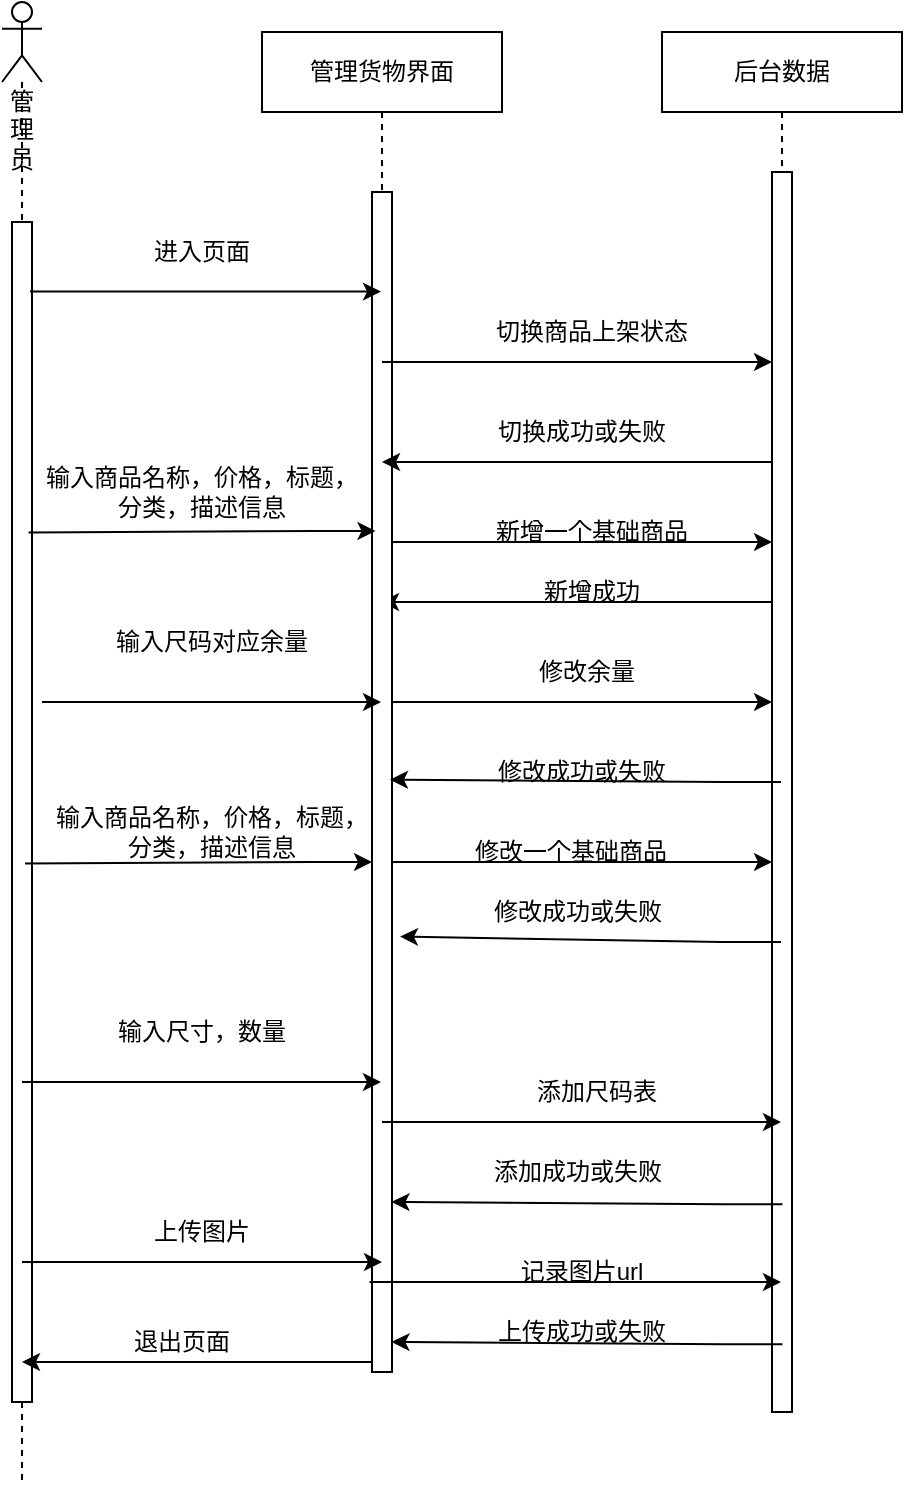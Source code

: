 <mxfile version="16.5.1" type="device"><diagram name="Page-1" id="13e1069c-82ec-6db2-03f1-153e76fe0fe0"><mxGraphModel dx="1258" dy="645" grid="1" gridSize="10" guides="1" tooltips="1" connect="1" arrows="1" fold="1" page="1" pageScale="1" pageWidth="1100" pageHeight="850" background="none" math="0" shadow="0"><root><mxCell id="0"/><mxCell id="1" parent="0"/><mxCell id="hWzBSRss5FS-x5V8_wRJ-20" value="管理员" style="shape=umlLifeline;participant=umlActor;perimeter=lifelinePerimeter;whiteSpace=wrap;html=1;container=1;collapsible=0;recursiveResize=0;verticalAlign=top;spacingTop=36;outlineConnect=0;" parent="1" vertex="1"><mxGeometry x="200" y="90" width="20" height="740" as="geometry"/></mxCell><mxCell id="hWzBSRss5FS-x5V8_wRJ-23" value="" style="html=1;points=[];perimeter=orthogonalPerimeter;" parent="hWzBSRss5FS-x5V8_wRJ-20" vertex="1"><mxGeometry x="5" y="110" width="10" height="590" as="geometry"/></mxCell><mxCell id="hWzBSRss5FS-x5V8_wRJ-22" value="后台数据" style="shape=umlLifeline;perimeter=lifelinePerimeter;whiteSpace=wrap;html=1;container=1;collapsible=0;recursiveResize=0;outlineConnect=0;" parent="1" vertex="1"><mxGeometry x="530" y="105" width="120" height="690" as="geometry"/></mxCell><mxCell id="hWzBSRss5FS-x5V8_wRJ-47" value="" style="html=1;points=[];perimeter=orthogonalPerimeter;" parent="hWzBSRss5FS-x5V8_wRJ-22" vertex="1"><mxGeometry x="55" y="70" width="10" height="620" as="geometry"/></mxCell><mxCell id="IEd3mME_uJgtx5iM_Hwl-4" value="" style="endArrow=classic;html=1;rounded=0;" parent="hWzBSRss5FS-x5V8_wRJ-22" edge="1"><mxGeometry width="50" height="50" relative="1" as="geometry"><mxPoint x="-140.5" y="255" as="sourcePoint"/><mxPoint x="55" y="255" as="targetPoint"/><Array as="points"><mxPoint x="-50" y="255"/></Array></mxGeometry></mxCell><mxCell id="IEd3mME_uJgtx5iM_Hwl-6" value="" style="endArrow=classic;html=1;rounded=0;" parent="hWzBSRss5FS-x5V8_wRJ-22" edge="1"><mxGeometry width="50" height="50" relative="1" as="geometry"><mxPoint x="-140.5" y="335" as="sourcePoint"/><mxPoint x="55" y="335" as="targetPoint"/><Array as="points"><mxPoint x="-50" y="335"/></Array></mxGeometry></mxCell><mxCell id="IEd3mME_uJgtx5iM_Hwl-7" value="" style="endArrow=classic;html=1;rounded=0;" parent="hWzBSRss5FS-x5V8_wRJ-22" edge="1"><mxGeometry width="50" height="50" relative="1" as="geometry"><mxPoint x="-140.5" y="415" as="sourcePoint"/><mxPoint x="55" y="415" as="targetPoint"/><Array as="points"><mxPoint x="-50" y="415"/></Array></mxGeometry></mxCell><mxCell id="IEd3mME_uJgtx5iM_Hwl-12" value="" style="endArrow=classic;html=1;rounded=0;exitX=0;exitY=0.265;exitDx=0;exitDy=0;exitPerimeter=0;" parent="hWzBSRss5FS-x5V8_wRJ-22" edge="1"><mxGeometry width="50" height="50" relative="1" as="geometry"><mxPoint x="55" y="285.0" as="sourcePoint"/><mxPoint x="-140.5" y="285.0" as="targetPoint"/></mxGeometry></mxCell><mxCell id="IEd3mME_uJgtx5iM_Hwl-14" value="修改余量" style="text;html=1;strokeColor=none;fillColor=none;align=center;verticalAlign=middle;whiteSpace=wrap;rounded=0;" parent="hWzBSRss5FS-x5V8_wRJ-22" vertex="1"><mxGeometry x="-130" y="305" width="185" height="30" as="geometry"/></mxCell><mxCell id="IEd3mME_uJgtx5iM_Hwl-32" value="" style="endArrow=classic;html=1;rounded=0;entryX=0.9;entryY=0.498;entryDx=0;entryDy=0;entryPerimeter=0;" parent="hWzBSRss5FS-x5V8_wRJ-22" edge="1"><mxGeometry width="50" height="50" relative="1" as="geometry"><mxPoint x="60.25" y="586.18" as="sourcePoint"/><mxPoint x="-135.25" y="585" as="targetPoint"/><Array as="points"><mxPoint x="30.75" y="586.18"/></Array></mxGeometry></mxCell><mxCell id="ZvuOhSVuB8-9_PZTnXvX-12" value="" style="endArrow=classic;html=1;rounded=0;entryX=0.9;entryY=0.498;entryDx=0;entryDy=0;entryPerimeter=0;" edge="1" parent="hWzBSRss5FS-x5V8_wRJ-22"><mxGeometry width="50" height="50" relative="1" as="geometry"><mxPoint x="60.25" y="656.18" as="sourcePoint"/><mxPoint x="-135.25" y="655" as="targetPoint"/><Array as="points"><mxPoint x="30.75" y="656.18"/></Array></mxGeometry></mxCell><mxCell id="1luOnL5N9xL9AZmoMosw-2" value="管理货物界面" style="shape=umlLifeline;perimeter=lifelinePerimeter;whiteSpace=wrap;html=1;container=1;collapsible=0;recursiveResize=0;outlineConnect=0;" parent="1" vertex="1"><mxGeometry x="330" y="105" width="120" height="670" as="geometry"/></mxCell><mxCell id="1luOnL5N9xL9AZmoMosw-3" value="" style="html=1;points=[];perimeter=orthogonalPerimeter;" parent="1luOnL5N9xL9AZmoMosw-2" vertex="1"><mxGeometry x="55" y="80" width="10" height="590" as="geometry"/></mxCell><mxCell id="IEd3mME_uJgtx5iM_Hwl-20" value="输入尺码对应余量" style="text;html=1;strokeColor=none;fillColor=none;align=center;verticalAlign=middle;whiteSpace=wrap;rounded=0;" parent="1luOnL5N9xL9AZmoMosw-2" vertex="1"><mxGeometry x="-105" y="290" width="160" height="30" as="geometry"/></mxCell><mxCell id="ZvuOhSVuB8-9_PZTnXvX-4" value="" style="endArrow=classic;html=1;rounded=0;exitX=1.1;exitY=0.43;exitDx=0;exitDy=0;exitPerimeter=0;" edge="1" parent="1luOnL5N9xL9AZmoMosw-2"><mxGeometry width="50" height="50" relative="1" as="geometry"><mxPoint x="-118.5" y="415.8" as="sourcePoint"/><mxPoint x="55" y="415" as="targetPoint"/><Array as="points"><mxPoint x="25.5" y="415"/></Array></mxGeometry></mxCell><mxCell id="ZvuOhSVuB8-9_PZTnXvX-3" value="输入商品名称，价格，标题，分类，描述信息" style="text;html=1;strokeColor=none;fillColor=none;align=center;verticalAlign=middle;whiteSpace=wrap;rounded=0;" vertex="1" parent="1luOnL5N9xL9AZmoMosw-2"><mxGeometry x="-105" y="385" width="160" height="30" as="geometry"/></mxCell><mxCell id="IEd3mME_uJgtx5iM_Hwl-23" value="" style="endArrow=classic;html=1;rounded=0;" parent="1luOnL5N9xL9AZmoMosw-2" edge="1"><mxGeometry width="50" height="50" relative="1" as="geometry"><mxPoint x="55" y="665" as="sourcePoint"/><mxPoint x="-120" y="665" as="targetPoint"/><Array as="points"><mxPoint x="-74.5" y="665"/></Array></mxGeometry></mxCell><mxCell id="IEd3mME_uJgtx5iM_Hwl-1" value="" style="endArrow=classic;html=1;rounded=0;exitX=0.9;exitY=0.059;exitDx=0;exitDy=0;exitPerimeter=0;" parent="1" source="hWzBSRss5FS-x5V8_wRJ-23" target="1luOnL5N9xL9AZmoMosw-2" edge="1"><mxGeometry width="50" height="50" relative="1" as="geometry"><mxPoint x="580" y="550" as="sourcePoint"/><mxPoint x="630" y="500" as="targetPoint"/></mxGeometry></mxCell><mxCell id="IEd3mME_uJgtx5iM_Hwl-2" value="进入页面" style="text;html=1;strokeColor=none;fillColor=none;align=center;verticalAlign=middle;whiteSpace=wrap;rounded=0;" parent="1" vertex="1"><mxGeometry x="270" y="200" width="60" height="30" as="geometry"/></mxCell><mxCell id="IEd3mME_uJgtx5iM_Hwl-3" value="" style="endArrow=classic;html=1;rounded=0;" parent="1" source="1luOnL5N9xL9AZmoMosw-2" target="hWzBSRss5FS-x5V8_wRJ-47" edge="1"><mxGeometry width="50" height="50" relative="1" as="geometry"><mxPoint x="450" y="310" as="sourcePoint"/><mxPoint x="500" y="260" as="targetPoint"/><Array as="points"><mxPoint x="480" y="270"/></Array></mxGeometry></mxCell><mxCell id="IEd3mME_uJgtx5iM_Hwl-8" value="切换商品上架状态" style="text;html=1;strokeColor=none;fillColor=none;align=center;verticalAlign=middle;whiteSpace=wrap;rounded=0;" parent="1" vertex="1"><mxGeometry x="440" y="240" width="110" height="30" as="geometry"/></mxCell><mxCell id="IEd3mME_uJgtx5iM_Hwl-9" value="" style="endArrow=classic;html=1;rounded=0;" parent="1" source="hWzBSRss5FS-x5V8_wRJ-47" target="1luOnL5N9xL9AZmoMosw-2" edge="1"><mxGeometry width="50" height="50" relative="1" as="geometry"><mxPoint x="580" y="430" as="sourcePoint"/><mxPoint x="630" y="380" as="targetPoint"/><Array as="points"><mxPoint x="560" y="320"/></Array></mxGeometry></mxCell><mxCell id="IEd3mME_uJgtx5iM_Hwl-10" value="切换成功或失败" style="text;html=1;strokeColor=none;fillColor=none;align=center;verticalAlign=middle;whiteSpace=wrap;rounded=0;" parent="1" vertex="1"><mxGeometry x="445" y="290" width="90" height="30" as="geometry"/></mxCell><mxCell id="IEd3mME_uJgtx5iM_Hwl-11" value="新增一个基础商品" style="text;html=1;strokeColor=none;fillColor=none;align=center;verticalAlign=middle;whiteSpace=wrap;rounded=0;" parent="1" vertex="1"><mxGeometry x="440" y="340" width="110" height="30" as="geometry"/></mxCell><mxCell id="IEd3mME_uJgtx5iM_Hwl-13" value="新增成功" style="text;html=1;strokeColor=none;fillColor=none;align=center;verticalAlign=middle;whiteSpace=wrap;rounded=0;" parent="1" vertex="1"><mxGeometry x="450" y="370" width="90" height="30" as="geometry"/></mxCell><mxCell id="IEd3mME_uJgtx5iM_Hwl-15" value="" style="endArrow=classic;html=1;rounded=0;entryX=0.9;entryY=0.498;entryDx=0;entryDy=0;entryPerimeter=0;" parent="1" source="hWzBSRss5FS-x5V8_wRJ-22" target="1luOnL5N9xL9AZmoMosw-3" edge="1"><mxGeometry width="50" height="50" relative="1" as="geometry"><mxPoint x="430" y="550" as="sourcePoint"/><mxPoint x="480" y="500" as="targetPoint"/><Array as="points"><mxPoint x="560" y="480"/></Array></mxGeometry></mxCell><mxCell id="IEd3mME_uJgtx5iM_Hwl-17" value="修改成功或失败" style="text;html=1;strokeColor=none;fillColor=none;align=center;verticalAlign=middle;whiteSpace=wrap;rounded=0;" parent="1" vertex="1"><mxGeometry x="445" y="460" width="90" height="30" as="geometry"/></mxCell><mxCell id="IEd3mME_uJgtx5iM_Hwl-18" value="修改一个基础商品" style="text;html=1;strokeColor=none;fillColor=none;align=center;verticalAlign=middle;whiteSpace=wrap;rounded=0;" parent="1" vertex="1"><mxGeometry x="427.5" y="500" width="112.5" height="30" as="geometry"/></mxCell><mxCell id="IEd3mME_uJgtx5iM_Hwl-19" value="" style="endArrow=classic;html=1;rounded=0;" parent="1" target="1luOnL5N9xL9AZmoMosw-2" edge="1"><mxGeometry width="50" height="50" relative="1" as="geometry"><mxPoint x="220" y="440" as="sourcePoint"/><mxPoint x="140" y="420" as="targetPoint"/><Array as="points"><mxPoint x="360" y="440"/></Array></mxGeometry></mxCell><mxCell id="IEd3mME_uJgtx5iM_Hwl-21" value="" style="endArrow=classic;html=1;rounded=0;entryX=1.4;entryY=0.631;entryDx=0;entryDy=0;entryPerimeter=0;" parent="1" source="hWzBSRss5FS-x5V8_wRJ-22" target="1luOnL5N9xL9AZmoMosw-3" edge="1"><mxGeometry width="50" height="50" relative="1" as="geometry"><mxPoint x="270" y="620" as="sourcePoint"/><mxPoint x="390" y="570" as="targetPoint"/><Array as="points"><mxPoint x="560" y="560"/></Array></mxGeometry></mxCell><mxCell id="IEd3mME_uJgtx5iM_Hwl-22" value="修改成功或失败" style="text;html=1;strokeColor=none;fillColor=none;align=center;verticalAlign=middle;whiteSpace=wrap;rounded=0;" parent="1" vertex="1"><mxGeometry x="442.5" y="530" width="90" height="30" as="geometry"/></mxCell><mxCell id="IEd3mME_uJgtx5iM_Hwl-24" value="退出页面" style="text;html=1;strokeColor=none;fillColor=none;align=center;verticalAlign=middle;whiteSpace=wrap;rounded=0;" parent="1" vertex="1"><mxGeometry x="260" y="745" width="60" height="30" as="geometry"/></mxCell><mxCell id="IEd3mME_uJgtx5iM_Hwl-27" value="" style="endArrow=classic;html=1;rounded=0;" parent="1" source="hWzBSRss5FS-x5V8_wRJ-20" target="1luOnL5N9xL9AZmoMosw-2" edge="1"><mxGeometry width="50" height="50" relative="1" as="geometry"><mxPoint x="220" y="590" as="sourcePoint"/><mxPoint x="300" y="540" as="targetPoint"/><Array as="points"><mxPoint x="370" y="630"/></Array></mxGeometry></mxCell><mxCell id="IEd3mME_uJgtx5iM_Hwl-28" value="输入尺寸，数量" style="text;html=1;strokeColor=none;fillColor=none;align=center;verticalAlign=middle;whiteSpace=wrap;rounded=0;" parent="1" vertex="1"><mxGeometry x="220" y="590" width="160" height="30" as="geometry"/></mxCell><mxCell id="IEd3mME_uJgtx5iM_Hwl-29" value="" style="endArrow=classic;html=1;rounded=0;" parent="1" source="1luOnL5N9xL9AZmoMosw-2" target="hWzBSRss5FS-x5V8_wRJ-22" edge="1"><mxGeometry width="50" height="50" relative="1" as="geometry"><mxPoint x="430" y="670" as="sourcePoint"/><mxPoint x="480" y="620" as="targetPoint"/><Array as="points"><mxPoint x="400" y="650"/><mxPoint x="510" y="650"/><mxPoint x="560" y="650"/></Array></mxGeometry></mxCell><mxCell id="IEd3mME_uJgtx5iM_Hwl-31" value="添加尺码表" style="text;html=1;strokeColor=none;fillColor=none;align=center;verticalAlign=middle;whiteSpace=wrap;rounded=0;" parent="1" vertex="1"><mxGeometry x="455" y="620" width="85" height="30" as="geometry"/></mxCell><mxCell id="IEd3mME_uJgtx5iM_Hwl-34" value="添加成功或失败" style="text;html=1;strokeColor=none;fillColor=none;align=center;verticalAlign=middle;whiteSpace=wrap;rounded=0;" parent="1" vertex="1"><mxGeometry x="442.5" y="660" width="90" height="30" as="geometry"/></mxCell><mxCell id="ZvuOhSVuB8-9_PZTnXvX-1" value="" style="endArrow=classic;html=1;rounded=0;exitX=1.1;exitY=0.43;exitDx=0;exitDy=0;exitPerimeter=0;" edge="1" parent="1"><mxGeometry width="50" height="50" relative="1" as="geometry"><mxPoint x="213.25" y="355.3" as="sourcePoint"/><mxPoint x="386.75" y="354.5" as="targetPoint"/><Array as="points"><mxPoint x="357.25" y="354.5"/></Array></mxGeometry></mxCell><mxCell id="ZvuOhSVuB8-9_PZTnXvX-2" value="输入商品名称，价格，标题，分类，描述信息" style="text;html=1;strokeColor=none;fillColor=none;align=center;verticalAlign=middle;whiteSpace=wrap;rounded=0;" vertex="1" parent="1"><mxGeometry x="220" y="320" width="160" height="30" as="geometry"/></mxCell><mxCell id="ZvuOhSVuB8-9_PZTnXvX-5" value="" style="endArrow=classic;html=1;rounded=0;" edge="1" parent="1"><mxGeometry width="50" height="50" relative="1" as="geometry"><mxPoint x="210" y="720" as="sourcePoint"/><mxPoint x="390" y="720" as="targetPoint"/><Array as="points"><mxPoint x="370.5" y="720"/></Array></mxGeometry></mxCell><mxCell id="ZvuOhSVuB8-9_PZTnXvX-6" value="上传图片" style="text;html=1;strokeColor=none;fillColor=none;align=center;verticalAlign=middle;whiteSpace=wrap;rounded=0;" vertex="1" parent="1"><mxGeometry x="220" y="690" width="160" height="30" as="geometry"/></mxCell><mxCell id="ZvuOhSVuB8-9_PZTnXvX-7" value="记录图片url" style="text;html=1;strokeColor=none;fillColor=none;align=center;verticalAlign=middle;whiteSpace=wrap;rounded=0;" vertex="1" parent="1"><mxGeometry x="410" y="710" width="160" height="30" as="geometry"/></mxCell><mxCell id="ZvuOhSVuB8-9_PZTnXvX-8" value="" style="endArrow=classic;html=1;rounded=0;" edge="1" parent="1" target="hWzBSRss5FS-x5V8_wRJ-22"><mxGeometry width="50" height="50" relative="1" as="geometry"><mxPoint x="383.75" y="730" as="sourcePoint"/><mxPoint x="563.75" y="730" as="targetPoint"/><Array as="points"><mxPoint x="544.25" y="730"/></Array></mxGeometry></mxCell><mxCell id="ZvuOhSVuB8-9_PZTnXvX-11" value="上传成功或失败" style="text;html=1;strokeColor=none;fillColor=none;align=center;verticalAlign=middle;whiteSpace=wrap;rounded=0;" vertex="1" parent="1"><mxGeometry x="445" y="740" width="90" height="30" as="geometry"/></mxCell></root></mxGraphModel></diagram></mxfile>